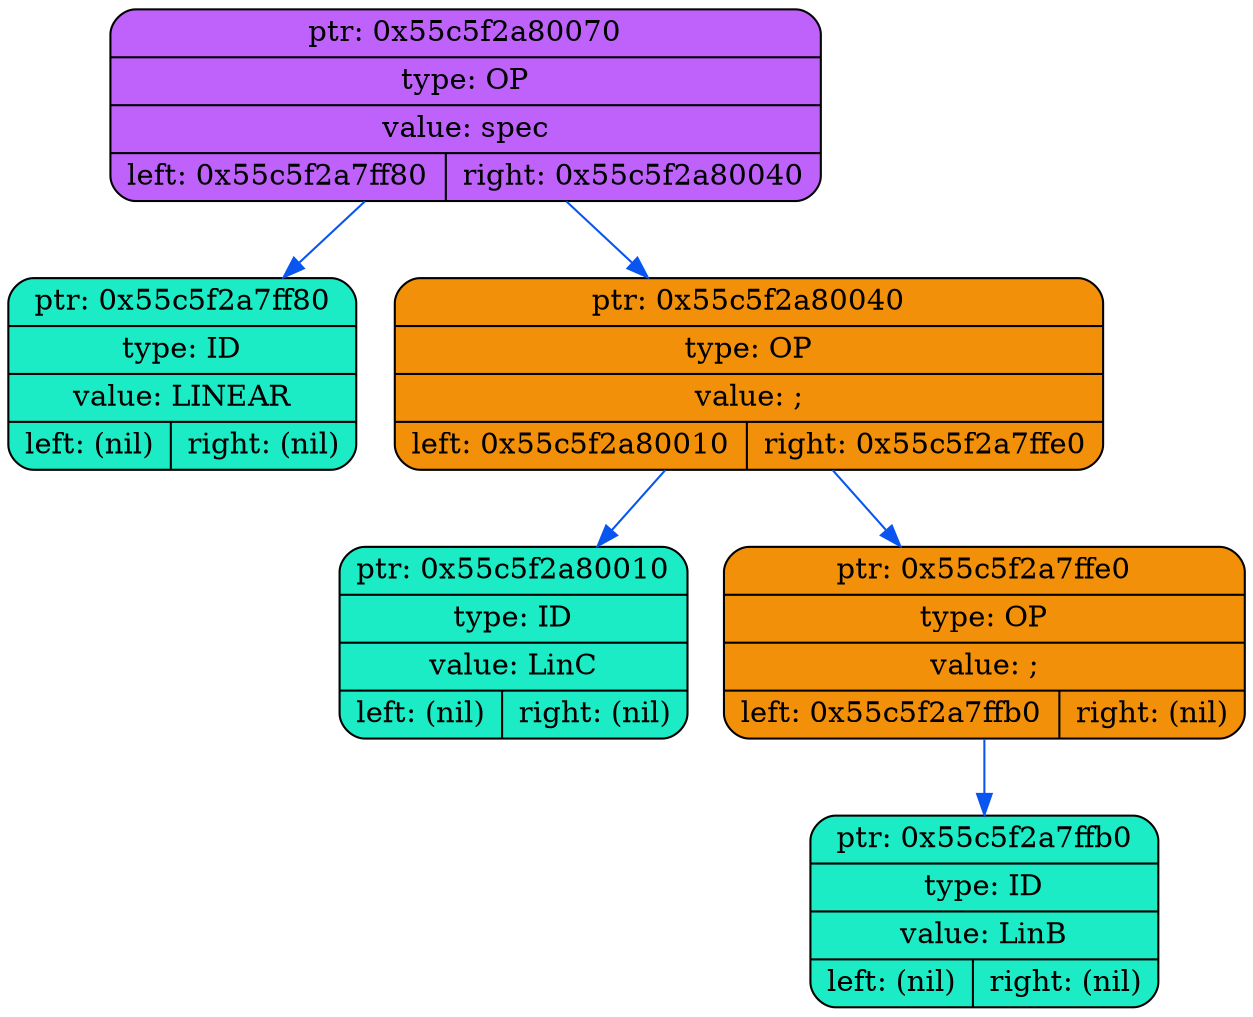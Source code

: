 digraph
{
    rankdir=TP

        node0x55c5f2a80070[shape=record,style="rounded,filled",fillcolor="#BF62FC",label="{ ptr: 0x55c5f2a80070 | type: OP | value: spec| { left: 0x55c5f2a7ff80 | right: 0x55c5f2a80040 }}"];
    node0x55c5f2a80070 -> node0x55c5f2a7ff80[color="#0855F0"]
    node0x55c5f2a7ff80[shape=record,style="rounded,filled",fillcolor="#1BECC5",label="{ ptr: 0x55c5f2a7ff80 | type: ID | value: LINEAR| { left: (nil) | right: (nil) }}"];
    node0x55c5f2a80070 -> node0x55c5f2a80040[color="#0855F0"]
    node0x55c5f2a80040[shape=record,style="rounded,filled",fillcolor="#F2900A",label="{ ptr: 0x55c5f2a80040 | type: OP | value: ;| { left: 0x55c5f2a80010 | right: 0x55c5f2a7ffe0 }}"];
    node0x55c5f2a80040 -> node0x55c5f2a80010[color="#0855F0"]
    node0x55c5f2a80010[shape=record,style="rounded,filled",fillcolor="#1BECC5",label="{ ptr: 0x55c5f2a80010 | type: ID | value: LinC| { left: (nil) | right: (nil) }}"];
    node0x55c5f2a80040 -> node0x55c5f2a7ffe0[color="#0855F0"]
    node0x55c5f2a7ffe0[shape=record,style="rounded,filled",fillcolor="#F2900A",label="{ ptr: 0x55c5f2a7ffe0 | type: OP | value: ;| { left: 0x55c5f2a7ffb0 | right: (nil) }}"];
    node0x55c5f2a7ffe0 -> node0x55c5f2a7ffb0[color="#0855F0"]
    node0x55c5f2a7ffb0[shape=record,style="rounded,filled",fillcolor="#1BECC5",label="{ ptr: 0x55c5f2a7ffb0 | type: ID | value: LinB| { left: (nil) | right: (nil) }}"];
}